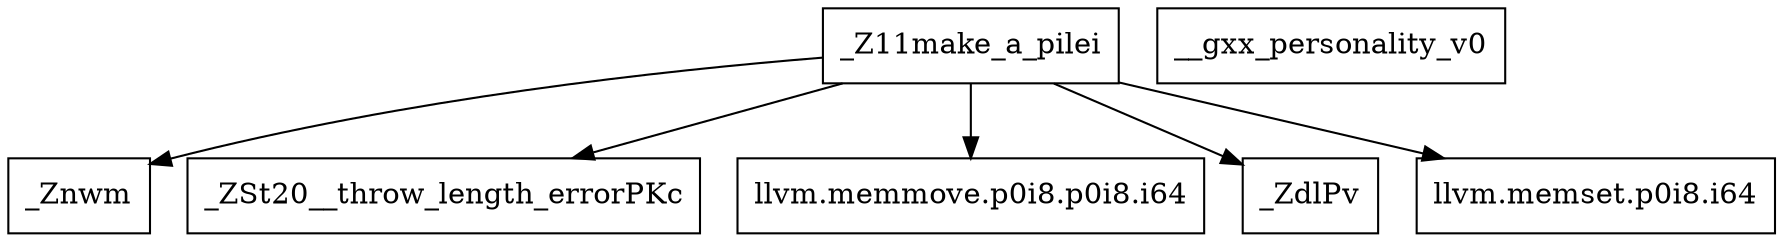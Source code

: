 digraph CallGraph {
    // Function Nodes
    node [shape=rectangle];
    make_a_pile [label="_Z11make_a_pilei"];
    __gxx_personality_v0 [label="__gxx_personality_v0"];
    _Znwm [label="_Znwm"];
    _ZSt20__throw_length_errorPKc [label="_ZSt20__throw_length_errorPKc"];
    llvm_memmove [label="llvm.memmove.p0i8.p0i8.i64"];
    _ZdlPv [label="_ZdlPv"];
    llvm_memset [label="llvm.memset.p0i8.i64"];

    // Edges
    make_a_pile -> _Znwm;
    make_a_pile -> _ZSt20__throw_length_errorPKc;
    make_a_pile -> llvm_memmove;
    make_a_pile -> _ZdlPv;
    make_a_pile -> llvm_memset;
}
